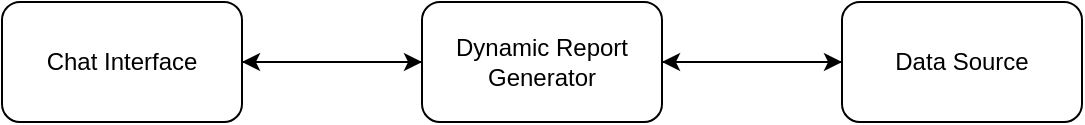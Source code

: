 <mxfile version="24.0.7" type="github" pages="2">
  <diagram name="Main Blocks" id="n_KYYv9BIPD_4SMAWJG3">
    <mxGraphModel dx="1434" dy="780" grid="1" gridSize="10" guides="1" tooltips="1" connect="1" arrows="1" fold="1" page="1" pageScale="1" pageWidth="850" pageHeight="1100" math="0" shadow="0">
      <root>
        <mxCell id="0" />
        <mxCell id="1" parent="0" />
        <mxCell id="Gm6mC0jStOQM7_BD0a0v-5" value="" style="edgeStyle=orthogonalEdgeStyle;rounded=0;orthogonalLoop=1;jettySize=auto;html=1;" parent="1" source="Gm6mC0jStOQM7_BD0a0v-1" edge="1">
          <mxGeometry relative="1" as="geometry">
            <mxPoint x="310" y="100" as="targetPoint" />
          </mxGeometry>
        </mxCell>
        <mxCell id="Gm6mC0jStOQM7_BD0a0v-1" value="Chat Interface" style="rounded=1;whiteSpace=wrap;html=1;" parent="1" vertex="1">
          <mxGeometry x="100" y="70" width="120" height="60" as="geometry" />
        </mxCell>
        <mxCell id="Gm6mC0jStOQM7_BD0a0v-7" style="edgeStyle=orthogonalEdgeStyle;rounded=0;orthogonalLoop=1;jettySize=auto;html=1;entryX=1;entryY=0.5;entryDx=0;entryDy=0;" parent="1" source="Gm6mC0jStOQM7_BD0a0v-2" target="Gm6mC0jStOQM7_BD0a0v-3" edge="1">
          <mxGeometry relative="1" as="geometry" />
        </mxCell>
        <mxCell id="Gm6mC0jStOQM7_BD0a0v-2" value="Data Source" style="rounded=1;whiteSpace=wrap;html=1;" parent="1" vertex="1">
          <mxGeometry x="520" y="70" width="120" height="60" as="geometry" />
        </mxCell>
        <mxCell id="Gm6mC0jStOQM7_BD0a0v-6" style="edgeStyle=orthogonalEdgeStyle;rounded=0;orthogonalLoop=1;jettySize=auto;html=1;" parent="1" source="Gm6mC0jStOQM7_BD0a0v-3" target="Gm6mC0jStOQM7_BD0a0v-2" edge="1">
          <mxGeometry relative="1" as="geometry" />
        </mxCell>
        <mxCell id="Gm6mC0jStOQM7_BD0a0v-8" value="" style="edgeStyle=orthogonalEdgeStyle;rounded=0;orthogonalLoop=1;jettySize=auto;html=1;" parent="1" source="Gm6mC0jStOQM7_BD0a0v-3" target="Gm6mC0jStOQM7_BD0a0v-1" edge="1">
          <mxGeometry relative="1" as="geometry" />
        </mxCell>
        <mxCell id="Gm6mC0jStOQM7_BD0a0v-3" value="Dynamic Report Generator" style="rounded=1;whiteSpace=wrap;html=1;" parent="1" vertex="1">
          <mxGeometry x="310" y="70" width="120" height="60" as="geometry" />
        </mxCell>
      </root>
    </mxGraphModel>
  </diagram>
  <diagram id="Aj9NmpLaTgbYOVcnJx_2" name="Detailed">
    <mxGraphModel dx="1434" dy="780" grid="1" gridSize="10" guides="1" tooltips="1" connect="1" arrows="1" fold="1" page="1" pageScale="1" pageWidth="850" pageHeight="1100" math="0" shadow="0">
      <root>
        <mxCell id="0" />
        <mxCell id="1" parent="0" />
        <mxCell id="2WwxI37rM4jiReeMQKq--1" value="User Interface" style="swimlane;whiteSpace=wrap;html=1;" parent="1" vertex="1">
          <mxGeometry x="290" y="30" width="130" height="120" as="geometry">
            <mxRectangle x="330" y="40" width="120" height="30" as="alternateBounds" />
          </mxGeometry>
        </mxCell>
        <mxCell id="2WwxI37rM4jiReeMQKq--2" value="website / mobile app" style="text;html=1;align=center;verticalAlign=middle;resizable=0;points=[];autosize=1;strokeColor=none;fillColor=none;" parent="2WwxI37rM4jiReeMQKq--1" vertex="1">
          <mxGeometry y="40" width="130" height="30" as="geometry" />
        </mxCell>
        <mxCell id="2WwxI37rM4jiReeMQKq--3" value="Chat interface" style="text;html=1;align=center;verticalAlign=middle;resizable=0;points=[];autosize=1;strokeColor=none;fillColor=none;" parent="2WwxI37rM4jiReeMQKq--1" vertex="1">
          <mxGeometry x="20" y="78" width="100" height="30" as="geometry" />
        </mxCell>
        <mxCell id="kOyOqTC0bfZyJtHNI_X9-32" style="edgeStyle=orthogonalEdgeStyle;rounded=0;orthogonalLoop=1;jettySize=auto;html=1;" edge="1" parent="1" source="h_HVntr728ZamoSSUk3E-2">
          <mxGeometry relative="1" as="geometry">
            <mxPoint x="630" y="190" as="targetPoint" />
          </mxGeometry>
        </mxCell>
        <mxCell id="h_HVntr728ZamoSSUk3E-2" value="Natural Language Processor (NLP)" style="rounded=1;whiteSpace=wrap;html=1;" vertex="1" parent="1">
          <mxGeometry x="488" y="55" width="120" height="60" as="geometry" />
        </mxCell>
        <mxCell id="h_HVntr728ZamoSSUk3E-16" value="&lt;font style=&quot;font-size: 14px;&quot;&gt;Data source analyser&lt;/font&gt;" style="swimlane;horizontal=0;whiteSpace=wrap;html=1;" vertex="1" parent="1">
          <mxGeometry x="85" y="190" width="690" height="150" as="geometry" />
        </mxCell>
        <mxCell id="h_HVntr728ZamoSSUk3E-21" style="edgeStyle=orthogonalEdgeStyle;rounded=0;orthogonalLoop=1;jettySize=auto;html=1;" edge="1" parent="h_HVntr728ZamoSSUk3E-16" source="h_HVntr728ZamoSSUk3E-13" target="h_HVntr728ZamoSSUk3E-20">
          <mxGeometry relative="1" as="geometry" />
        </mxCell>
        <mxCell id="h_HVntr728ZamoSSUk3E-13" value="&amp;nbsp; &amp;nbsp; &amp;nbsp; &amp;nbsp;Identify Data&amp;nbsp; &amp;nbsp; &amp;nbsp; &amp;nbsp; &amp;nbsp; &amp;nbsp; &amp;nbsp; &amp;nbsp;sources needed&amp;nbsp; &amp;nbsp; &amp;nbsp; for this&amp;nbsp;" style="shape=step;perimeter=stepPerimeter;whiteSpace=wrap;html=1;fixedSize=1;" vertex="1" parent="h_HVntr728ZamoSSUk3E-16">
          <mxGeometry x="262" y="30" width="120" height="80" as="geometry" />
        </mxCell>
        <mxCell id="h_HVntr728ZamoSSUk3E-11" value="&amp;nbsp; &amp;nbsp;Understand data points needed" style="shape=step;perimeter=stepPerimeter;whiteSpace=wrap;html=1;fixedSize=1;" vertex="1" parent="h_HVntr728ZamoSSUk3E-16">
          <mxGeometry x="82" y="30" width="120" height="80" as="geometry" />
        </mxCell>
        <mxCell id="h_HVntr728ZamoSSUk3E-14" style="edgeStyle=orthogonalEdgeStyle;rounded=0;orthogonalLoop=1;jettySize=auto;html=1;" edge="1" parent="h_HVntr728ZamoSSUk3E-16" source="h_HVntr728ZamoSSUk3E-11" target="h_HVntr728ZamoSSUk3E-13">
          <mxGeometry relative="1" as="geometry" />
        </mxCell>
        <mxCell id="h_HVntr728ZamoSSUk3E-20" value="&amp;nbsp; &amp;nbsp; &amp;nbsp; &amp;nbsp; Fetch report from&amp;nbsp; &amp;nbsp; &amp;nbsp; &amp;nbsp; &amp;nbsp; &amp;nbsp; &amp;nbsp; engine by passing&amp;nbsp; &amp;nbsp; &amp;nbsp; &amp;nbsp; &amp;nbsp; the report parameters" style="shape=step;perimeter=stepPerimeter;whiteSpace=wrap;html=1;fixedSize=1;" vertex="1" parent="h_HVntr728ZamoSSUk3E-16">
          <mxGeometry x="442" y="30" width="147" height="80" as="geometry" />
        </mxCell>
        <mxCell id="h_HVntr728ZamoSSUk3E-18" value="&lt;font style=&quot;font-size: 14px;&quot;&gt;Data API&amp;nbsp;&lt;/font&gt;" style="swimlane;horizontal=0;whiteSpace=wrap;html=1;fillColor=#ffe6cc;strokeColor=#d79b00;" vertex="1" parent="1">
          <mxGeometry x="75" y="730" width="700" height="210" as="geometry" />
        </mxCell>
        <mxCell id="h_HVntr728ZamoSSUk3E-22" value="" style="shape=cylinder3;whiteSpace=wrap;html=1;boundedLbl=1;backgroundOutline=1;size=15;" vertex="1" parent="h_HVntr728ZamoSSUk3E-18">
          <mxGeometry x="105" y="81.5" width="60" height="80" as="geometry" />
        </mxCell>
        <mxCell id="h_HVntr728ZamoSSUk3E-24" value="" style="shape=cylinder3;whiteSpace=wrap;html=1;boundedLbl=1;backgroundOutline=1;size=15;" vertex="1" parent="h_HVntr728ZamoSSUk3E-18">
          <mxGeometry x="305" y="92.5" width="60" height="80" as="geometry" />
        </mxCell>
        <mxCell id="h_HVntr728ZamoSSUk3E-23" value="" style="shape=cylinder3;whiteSpace=wrap;html=1;boundedLbl=1;backgroundOutline=1;size=15;" vertex="1" parent="h_HVntr728ZamoSSUk3E-18">
          <mxGeometry x="490" y="81.5" width="60" height="80" as="geometry" />
        </mxCell>
        <mxCell id="h_HVntr728ZamoSSUk3E-25" value="NoSQL data sources (Mongo, Firestore, DynamoDB,&amp;nbsp; &amp;nbsp;Streamlit)" style="text;html=1;align=center;verticalAlign=middle;resizable=0;points=[];autosize=1;strokeColor=none;fillColor=none;" vertex="1" parent="h_HVntr728ZamoSSUk3E-18">
          <mxGeometry x="180" y="172.5" width="370" height="30" as="geometry" />
        </mxCell>
        <mxCell id="h_HVntr728ZamoSSUk3E-36" value="" style="edgeStyle=orthogonalEdgeStyle;rounded=0;orthogonalLoop=1;jettySize=auto;html=1;" edge="1" parent="h_HVntr728ZamoSSUk3E-18">
          <mxGeometry relative="1" as="geometry">
            <mxPoint x="335" y="61.5" as="sourcePoint" />
            <mxPoint x="335" y="91.5" as="targetPoint" />
          </mxGeometry>
        </mxCell>
        <mxCell id="h_HVntr728ZamoSSUk3E-37" style="edgeStyle=orthogonalEdgeStyle;rounded=0;orthogonalLoop=1;jettySize=auto;html=1;" edge="1" parent="h_HVntr728ZamoSSUk3E-18">
          <mxGeometry relative="1" as="geometry">
            <mxPoint x="515" y="80" as="targetPoint" />
            <mxPoint x="480" y="51.5" as="sourcePoint" />
          </mxGeometry>
        </mxCell>
        <mxCell id="h_HVntr728ZamoSSUk3E-26" value="Load balancer" style="rounded=1;whiteSpace=wrap;html=1;" vertex="1" parent="h_HVntr728ZamoSSUk3E-18">
          <mxGeometry x="190" y="40" width="290" height="20" as="geometry" />
        </mxCell>
        <mxCell id="h_HVntr728ZamoSSUk3E-34" style="edgeStyle=orthogonalEdgeStyle;rounded=0;orthogonalLoop=1;jettySize=auto;html=1;" edge="1" parent="h_HVntr728ZamoSSUk3E-18">
          <mxGeometry relative="1" as="geometry">
            <mxPoint x="190" y="51.5" as="sourcePoint" />
            <mxPoint x="130" y="80" as="targetPoint" />
          </mxGeometry>
        </mxCell>
        <mxCell id="h_HVntr728ZamoSSUk3E-19" value="Secure cloud zone" style="text;html=1;align=center;verticalAlign=middle;whiteSpace=wrap;rounded=0;fillColor=#ffe6cc;strokeColor=#d79b00;" vertex="1" parent="1">
          <mxGeometry x="75" y="700" width="140" height="30" as="geometry" />
        </mxCell>
        <mxCell id="h_HVntr728ZamoSSUk3E-43" value="&lt;font style=&quot;font-size: 13px;&quot;&gt;Report Generating service&lt;/font&gt;" style="swimlane;horizontal=0;whiteSpace=wrap;html=1;" vertex="1" parent="1">
          <mxGeometry x="75" y="430" width="690" height="220" as="geometry" />
        </mxCell>
        <mxCell id="h_HVntr728ZamoSSUk3E-44" value="Microservice for generating report data (streamlit, firebase)" style="text;html=1;align=center;verticalAlign=middle;resizable=0;points=[];autosize=1;strokeColor=none;fillColor=none;" vertex="1" parent="h_HVntr728ZamoSSUk3E-43">
          <mxGeometry x="120" y="20" width="340" height="30" as="geometry" />
        </mxCell>
        <mxCell id="h_HVntr728ZamoSSUk3E-48" value="" style="edgeStyle=orthogonalEdgeStyle;rounded=0;orthogonalLoop=1;jettySize=auto;html=1;" edge="1" parent="h_HVntr728ZamoSSUk3E-43" source="h_HVntr728ZamoSSUk3E-45" target="h_HVntr728ZamoSSUk3E-47">
          <mxGeometry relative="1" as="geometry" />
        </mxCell>
        <mxCell id="h_HVntr728ZamoSSUk3E-45" value="&amp;nbsp; &amp;nbsp; Check user authorization&amp;nbsp; &amp;nbsp; &amp;nbsp; &amp;nbsp; &amp;nbsp; &amp;nbsp; &amp;nbsp; for&amp;nbsp; viewing the&amp;nbsp; requested&amp;nbsp; data points" style="shape=step;perimeter=stepPerimeter;whiteSpace=wrap;html=1;fixedSize=1;" vertex="1" parent="h_HVntr728ZamoSSUk3E-43">
          <mxGeometry x="80" y="80" width="170" height="100" as="geometry" />
        </mxCell>
        <mxCell id="h_HVntr728ZamoSSUk3E-52" value="" style="edgeStyle=orthogonalEdgeStyle;rounded=0;orthogonalLoop=1;jettySize=auto;html=1;" edge="1" parent="h_HVntr728ZamoSSUk3E-43" source="h_HVntr728ZamoSSUk3E-47" target="h_HVntr728ZamoSSUk3E-51">
          <mxGeometry relative="1" as="geometry" />
        </mxCell>
        <mxCell id="h_HVntr728ZamoSSUk3E-47" value="Fetch data from corresponding data sources" style="shape=step;perimeter=stepPerimeter;whiteSpace=wrap;html=1;fixedSize=1;" vertex="1" parent="h_HVntr728ZamoSSUk3E-43">
          <mxGeometry x="310" y="80" width="140" height="100" as="geometry" />
        </mxCell>
        <mxCell id="h_HVntr728ZamoSSUk3E-51" value="Generate the requested report" style="shape=step;perimeter=stepPerimeter;whiteSpace=wrap;html=1;fixedSize=1;" vertex="1" parent="h_HVntr728ZamoSSUk3E-43">
          <mxGeometry x="510" y="90" width="120" height="80" as="geometry" />
        </mxCell>
        <mxCell id="kOyOqTC0bfZyJtHNI_X9-2" value="" style="shape=flexArrow;endArrow=classic;startArrow=classic;html=1;rounded=0;startWidth=14;startSize=3.33;width=6;endSize=3.33;fillColor=#d5e8d4;strokeColor=#82b366;" edge="1" parent="1">
          <mxGeometry width="100" height="100" relative="1" as="geometry">
            <mxPoint x="425" y="430" as="sourcePoint" />
            <mxPoint x="425" y="340" as="targetPoint" />
          </mxGeometry>
        </mxCell>
        <mxCell id="kOyOqTC0bfZyJtHNI_X9-3" value="" style="shape=flexArrow;endArrow=classic;startArrow=classic;html=1;rounded=0;startWidth=14;startSize=3.33;width=6;endSize=3.33;fillColor=#d5e8d4;strokeColor=#82b366;" edge="1" parent="1">
          <mxGeometry width="100" height="100" relative="1" as="geometry">
            <mxPoint x="419.5" y="730" as="sourcePoint" />
            <mxPoint x="419.5" y="650" as="targetPoint" />
          </mxGeometry>
        </mxCell>
        <mxCell id="kOyOqTC0bfZyJtHNI_X9-8" value="" style="shape=actor;whiteSpace=wrap;html=1;" vertex="1" parent="1">
          <mxGeometry x="215" y="65" width="40" height="60" as="geometry" />
        </mxCell>
        <mxCell id="kOyOqTC0bfZyJtHNI_X9-13" value="" style="edgeStyle=orthogonalEdgeStyle;rounded=0;orthogonalLoop=1;jettySize=auto;html=1;" edge="1" parent="1" source="2WwxI37rM4jiReeMQKq--2" target="h_HVntr728ZamoSSUk3E-2">
          <mxGeometry relative="1" as="geometry" />
        </mxCell>
        <mxCell id="kOyOqTC0bfZyJtHNI_X9-15" value="&lt;font style=&quot;font-size: 14px;&quot;&gt;Power plant IOT sensors&lt;/font&gt;" style="swimlane;whiteSpace=wrap;html=1;" vertex="1" parent="1">
          <mxGeometry x="130" y="1000" width="570" height="90" as="geometry" />
        </mxCell>
        <mxCell id="kOyOqTC0bfZyJtHNI_X9-16" value="" style="shape=orEllipse;perimeter=ellipsePerimeter;whiteSpace=wrap;html=1;backgroundOutline=1;" vertex="1" parent="kOyOqTC0bfZyJtHNI_X9-15">
          <mxGeometry x="65" y="40" width="30" height="20" as="geometry" />
        </mxCell>
        <mxCell id="kOyOqTC0bfZyJtHNI_X9-19" value="" style="shape=orEllipse;perimeter=ellipsePerimeter;whiteSpace=wrap;html=1;backgroundOutline=1;" vertex="1" parent="kOyOqTC0bfZyJtHNI_X9-15">
          <mxGeometry x="320" y="40" width="30" height="20" as="geometry" />
        </mxCell>
        <mxCell id="kOyOqTC0bfZyJtHNI_X9-18" value="" style="shape=orEllipse;perimeter=ellipsePerimeter;whiteSpace=wrap;html=1;backgroundOutline=1;" vertex="1" parent="kOyOqTC0bfZyJtHNI_X9-15">
          <mxGeometry x="230" y="40" width="30" height="20" as="geometry" />
        </mxCell>
        <mxCell id="kOyOqTC0bfZyJtHNI_X9-17" value="" style="shape=orEllipse;perimeter=ellipsePerimeter;whiteSpace=wrap;html=1;backgroundOutline=1;" vertex="1" parent="kOyOqTC0bfZyJtHNI_X9-15">
          <mxGeometry x="150" y="40" width="30" height="20" as="geometry" />
        </mxCell>
        <mxCell id="kOyOqTC0bfZyJtHNI_X9-24" value="" style="shape=orEllipse;perimeter=ellipsePerimeter;whiteSpace=wrap;html=1;backgroundOutline=1;" vertex="1" parent="kOyOqTC0bfZyJtHNI_X9-15">
          <mxGeometry x="480" y="40" width="30" height="20" as="geometry" />
        </mxCell>
        <mxCell id="kOyOqTC0bfZyJtHNI_X9-23" value="" style="shape=orEllipse;perimeter=ellipsePerimeter;whiteSpace=wrap;html=1;backgroundOutline=1;" vertex="1" parent="kOyOqTC0bfZyJtHNI_X9-15">
          <mxGeometry x="400" y="40" width="30" height="20" as="geometry" />
        </mxCell>
        <mxCell id="kOyOqTC0bfZyJtHNI_X9-25" value="" style="shape=singleArrow;direction=north;whiteSpace=wrap;html=1;arrowWidth=0.2;arrowSize=0.211;fillColor=#d5e8d4;strokeColor=#82b366;" vertex="1" parent="1">
          <mxGeometry x="230" y="940" width="30" height="60" as="geometry" />
        </mxCell>
        <mxCell id="kOyOqTC0bfZyJtHNI_X9-26" value="" style="shape=singleArrow;direction=north;whiteSpace=wrap;html=1;arrowWidth=0.2;arrowSize=0.211;fillColor=#d5e8d4;strokeColor=#82b366;" vertex="1" parent="1">
          <mxGeometry x="360" y="940" width="30" height="60" as="geometry" />
        </mxCell>
        <mxCell id="kOyOqTC0bfZyJtHNI_X9-27" value="" style="shape=singleArrow;direction=north;whiteSpace=wrap;html=1;arrowWidth=0.2;arrowSize=0.211;fillColor=#d5e8d4;strokeColor=#82b366;" vertex="1" parent="1">
          <mxGeometry x="500" y="940" width="30" height="60" as="geometry" />
        </mxCell>
      </root>
    </mxGraphModel>
  </diagram>
</mxfile>

